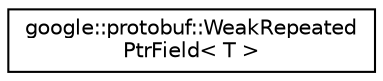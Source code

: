 digraph "类继承关系图"
{
 // LATEX_PDF_SIZE
  edge [fontname="Helvetica",fontsize="10",labelfontname="Helvetica",labelfontsize="10"];
  node [fontname="Helvetica",fontsize="10",shape=record];
  rankdir="LR";
  Node0 [label="google::protobuf::WeakRepeated\lPtrField\< T \>",height=0.2,width=0.4,color="black", fillcolor="white", style="filled",URL="$structgoogle_1_1protobuf_1_1WeakRepeatedPtrField.html",tooltip=" "];
}
